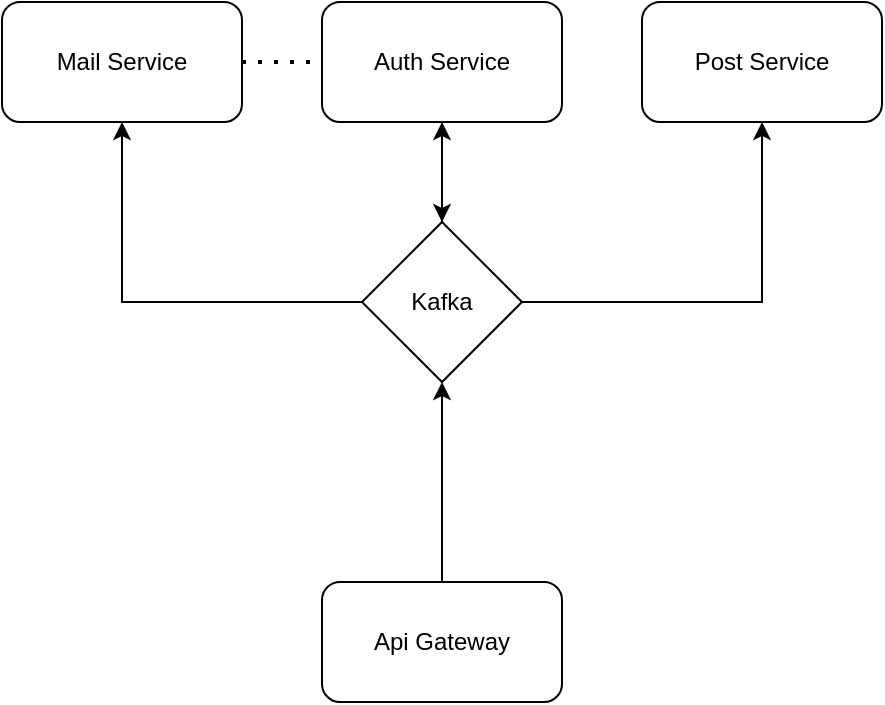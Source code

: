 <mxfile version="28.2.5">
  <diagram name="Страница — 1" id="_ZqWXP5TV6WR4Lr5qen8">
    <mxGraphModel dx="868" dy="548" grid="1" gridSize="10" guides="1" tooltips="1" connect="1" arrows="1" fold="1" page="1" pageScale="1" pageWidth="827" pageHeight="1169" math="0" shadow="0">
      <root>
        <mxCell id="0" />
        <mxCell id="1" parent="0" />
        <mxCell id="7C1GdewAbQmGZ-jnsvzK-5" style="edgeStyle=orthogonalEdgeStyle;rounded=0;orthogonalLoop=1;jettySize=auto;html=1;entryX=0.5;entryY=0;entryDx=0;entryDy=0;" edge="1" parent="1" source="7C1GdewAbQmGZ-jnsvzK-1" target="7C1GdewAbQmGZ-jnsvzK-4">
          <mxGeometry relative="1" as="geometry" />
        </mxCell>
        <mxCell id="7C1GdewAbQmGZ-jnsvzK-1" value="Auth Service" style="rounded=1;whiteSpace=wrap;html=1;" vertex="1" parent="1">
          <mxGeometry x="360" y="250" width="120" height="60" as="geometry" />
        </mxCell>
        <mxCell id="7C1GdewAbQmGZ-jnsvzK-3" value="Mail Service" style="rounded=1;whiteSpace=wrap;html=1;" vertex="1" parent="1">
          <mxGeometry x="200" y="250" width="120" height="60" as="geometry" />
        </mxCell>
        <mxCell id="7C1GdewAbQmGZ-jnsvzK-10" style="edgeStyle=orthogonalEdgeStyle;rounded=0;orthogonalLoop=1;jettySize=auto;html=1;entryX=0.5;entryY=1;entryDx=0;entryDy=0;" edge="1" parent="1" source="7C1GdewAbQmGZ-jnsvzK-4" target="7C1GdewAbQmGZ-jnsvzK-1">
          <mxGeometry relative="1" as="geometry" />
        </mxCell>
        <mxCell id="7C1GdewAbQmGZ-jnsvzK-12" style="edgeStyle=orthogonalEdgeStyle;rounded=0;orthogonalLoop=1;jettySize=auto;html=1;entryX=0.5;entryY=1;entryDx=0;entryDy=0;" edge="1" parent="1" source="7C1GdewAbQmGZ-jnsvzK-4" target="7C1GdewAbQmGZ-jnsvzK-3">
          <mxGeometry relative="1" as="geometry" />
        </mxCell>
        <mxCell id="7C1GdewAbQmGZ-jnsvzK-15" style="edgeStyle=orthogonalEdgeStyle;rounded=0;orthogonalLoop=1;jettySize=auto;html=1;entryX=0.5;entryY=1;entryDx=0;entryDy=0;" edge="1" parent="1" source="7C1GdewAbQmGZ-jnsvzK-4" target="7C1GdewAbQmGZ-jnsvzK-14">
          <mxGeometry relative="1" as="geometry" />
        </mxCell>
        <mxCell id="7C1GdewAbQmGZ-jnsvzK-4" value="Kafka" style="rhombus;whiteSpace=wrap;html=1;" vertex="1" parent="1">
          <mxGeometry x="380" y="360" width="80" height="80" as="geometry" />
        </mxCell>
        <mxCell id="7C1GdewAbQmGZ-jnsvzK-9" style="edgeStyle=orthogonalEdgeStyle;rounded=0;orthogonalLoop=1;jettySize=auto;html=1;entryX=0.5;entryY=1;entryDx=0;entryDy=0;" edge="1" parent="1" source="7C1GdewAbQmGZ-jnsvzK-8" target="7C1GdewAbQmGZ-jnsvzK-4">
          <mxGeometry relative="1" as="geometry" />
        </mxCell>
        <mxCell id="7C1GdewAbQmGZ-jnsvzK-8" value="Api Gateway" style="rounded=1;whiteSpace=wrap;html=1;" vertex="1" parent="1">
          <mxGeometry x="360" y="540" width="120" height="60" as="geometry" />
        </mxCell>
        <mxCell id="7C1GdewAbQmGZ-jnsvzK-11" value="" style="endArrow=none;dashed=1;html=1;dashPattern=1 3;strokeWidth=2;rounded=0;entryX=0;entryY=0.5;entryDx=0;entryDy=0;exitX=1;exitY=0.5;exitDx=0;exitDy=0;" edge="1" parent="1" source="7C1GdewAbQmGZ-jnsvzK-3" target="7C1GdewAbQmGZ-jnsvzK-1">
          <mxGeometry width="50" height="50" relative="1" as="geometry">
            <mxPoint x="260" y="370" as="sourcePoint" />
            <mxPoint x="310" y="320" as="targetPoint" />
          </mxGeometry>
        </mxCell>
        <mxCell id="7C1GdewAbQmGZ-jnsvzK-14" value="Post Service" style="rounded=1;whiteSpace=wrap;html=1;" vertex="1" parent="1">
          <mxGeometry x="520" y="250" width="120" height="60" as="geometry" />
        </mxCell>
      </root>
    </mxGraphModel>
  </diagram>
</mxfile>

